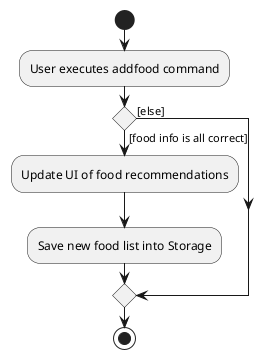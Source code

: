 @startuml
start
:User executes addfood command;

if () then ([food info is all correct])
    :Update UI of food recommendations;
    :Save new food list into Storage;
else ([else])
endif
stop
@enduml
